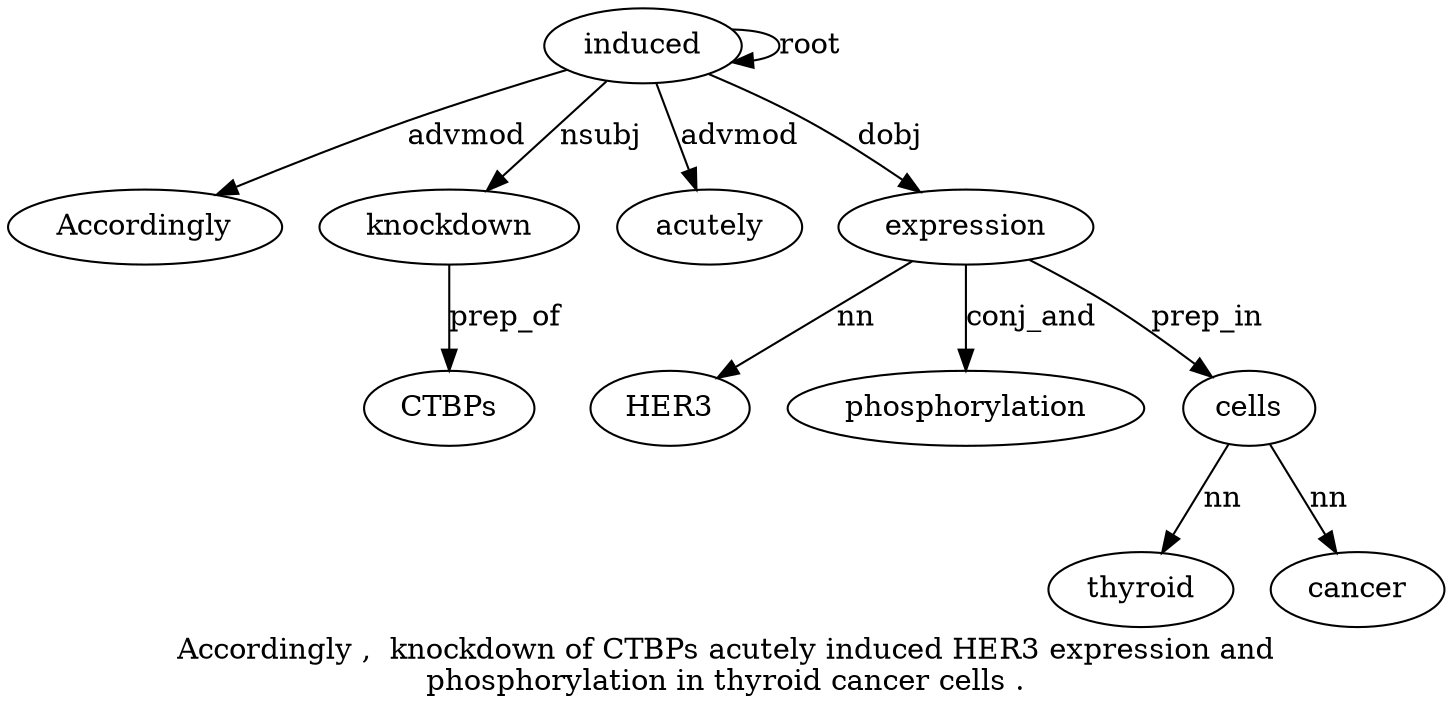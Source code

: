 digraph "Accordingly ,  knockdown of CTBPs acutely induced HER3 expression and phosphorylation in thyroid cancer cells ." {
label="Accordingly ,  knockdown of CTBPs acutely induced HER3 expression and
phosphorylation in thyroid cancer cells .";
induced7 [style=filled, fillcolor=white, label=induced];
Accordingly1 [style=filled, fillcolor=white, label=Accordingly];
induced7 -> Accordingly1  [label=advmod];
knockdown3 [style=filled, fillcolor=white, label=knockdown];
induced7 -> knockdown3  [label=nsubj];
CTBPs5 [style=filled, fillcolor=white, label=CTBPs];
knockdown3 -> CTBPs5  [label=prep_of];
acutely6 [style=filled, fillcolor=white, label=acutely];
induced7 -> acutely6  [label=advmod];
induced7 -> induced7  [label=root];
expression9 [style=filled, fillcolor=white, label=expression];
HER38 [style=filled, fillcolor=white, label=HER3];
expression9 -> HER38  [label=nn];
induced7 -> expression9  [label=dobj];
phosphorylation11 [style=filled, fillcolor=white, label=phosphorylation];
expression9 -> phosphorylation11  [label=conj_and];
cells15 [style=filled, fillcolor=white, label=cells];
thyroid13 [style=filled, fillcolor=white, label=thyroid];
cells15 -> thyroid13  [label=nn];
cancer14 [style=filled, fillcolor=white, label=cancer];
cells15 -> cancer14  [label=nn];
expression9 -> cells15  [label=prep_in];
}

